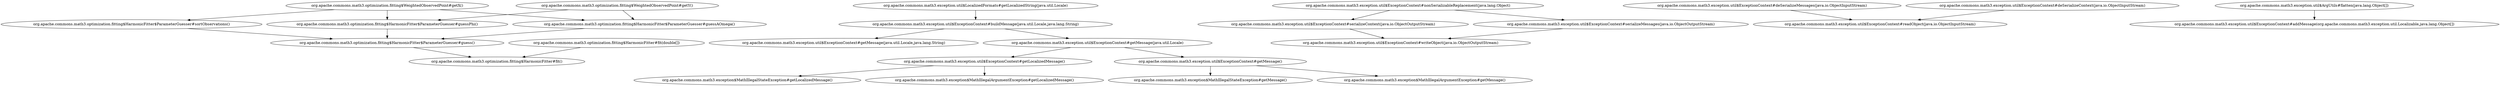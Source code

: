 digraph G {
  "org.apache.commons.math3.optimization.fitting$HarmonicFitter$ParameterGuesser#guessAOmega()" -> "org.apache.commons.math3.optimization.fitting$HarmonicFitter$ParameterGuesser#guess()";
  "org.apache.commons.math3.optimization.fitting$HarmonicFitter$ParameterGuesser#guess()" -> "org.apache.commons.math3.optimization.fitting$HarmonicFitter#fit()";
  "org.apache.commons.math3.optimization.fitting$HarmonicFitter$ParameterGuesser#sortObservations()" -> "org.apache.commons.math3.optimization.fitting$HarmonicFitter$ParameterGuesser#guess()";
  "org.apache.commons.math3.exception.util$ExceptionContext#getLocalizedMessage()" -> "org.apache.commons.math3.exception$MathIllegalStateException#getLocalizedMessage()";
  "org.apache.commons.math3.exception.util$ExceptionContext#getLocalizedMessage()" -> "org.apache.commons.math3.exception$MathIllegalArgumentException#getLocalizedMessage()";
  "org.apache.commons.math3.exception.util$ExceptionContext#nonSerializableReplacement(java.lang.Object)" -> "org.apache.commons.math3.exception.util$ExceptionContext#serializeContext(java.io.ObjectOutputStream)";
  "org.apache.commons.math3.exception.util$ExceptionContext#nonSerializableReplacement(java.lang.Object)" -> "org.apache.commons.math3.exception.util$ExceptionContext#serializeMessages(java.io.ObjectOutputStream)";
  "org.apache.commons.math3.exception.util$ExceptionContext#serializeContext(java.io.ObjectOutputStream)" -> "org.apache.commons.math3.exception.util$ExceptionContext#writeObject(java.io.ObjectOutputStream)";
  "org.apache.commons.math3.exception.util$ExceptionContext#buildMessage(java.util.Locale,java.lang.String)" -> "org.apache.commons.math3.exception.util$ExceptionContext#getMessage(java.util.Locale,java.lang.String)";
  "org.apache.commons.math3.exception.util$ExceptionContext#buildMessage(java.util.Locale,java.lang.String)" -> "org.apache.commons.math3.exception.util$ExceptionContext#getMessage(java.util.Locale)";
  "org.apache.commons.math3.exception.util$ExceptionContext#getMessage()" -> "org.apache.commons.math3.exception$MathIllegalStateException#getMessage()";
  "org.apache.commons.math3.exception.util$ExceptionContext#getMessage()" -> "org.apache.commons.math3.exception$MathIllegalArgumentException#getMessage()";
  "org.apache.commons.math3.optimization.fitting$HarmonicFitter$ParameterGuesser#guessPhi()" -> "org.apache.commons.math3.optimization.fitting$HarmonicFitter$ParameterGuesser#guess()";
  "org.apache.commons.math3.optimization.fitting$HarmonicFitter#fit(double[])" -> "org.apache.commons.math3.optimization.fitting$HarmonicFitter#fit()";
  "org.apache.commons.math3.optimization.fitting$WeightedObservedPoint#getX()" -> "org.apache.commons.math3.optimization.fitting$HarmonicFitter$ParameterGuesser#guessAOmega()";
  "org.apache.commons.math3.optimization.fitting$WeightedObservedPoint#getX()" -> "org.apache.commons.math3.optimization.fitting$HarmonicFitter$ParameterGuesser#guessPhi()";
  "org.apache.commons.math3.optimization.fitting$WeightedObservedPoint#getX()" -> "org.apache.commons.math3.optimization.fitting$HarmonicFitter$ParameterGuesser#sortObservations()";
  "org.apache.commons.math3.exception.util$ExceptionContext#serializeMessages(java.io.ObjectOutputStream)" -> "org.apache.commons.math3.exception.util$ExceptionContext#writeObject(java.io.ObjectOutputStream)";
  "org.apache.commons.math3.exception.util$ExceptionContext#deSerializeMessages(java.io.ObjectInputStream)" -> "org.apache.commons.math3.exception.util$ExceptionContext#readObject(java.io.ObjectInputStream)";
  "org.apache.commons.math3.exception.util$ExceptionContext#getMessage(java.util.Locale)" -> "org.apache.commons.math3.exception.util$ExceptionContext#getLocalizedMessage()";
  "org.apache.commons.math3.exception.util$ExceptionContext#getMessage(java.util.Locale)" -> "org.apache.commons.math3.exception.util$ExceptionContext#getMessage()";
  "org.apache.commons.math3.exception.util$ExceptionContext#deSerializeContext(java.io.ObjectInputStream)" -> "org.apache.commons.math3.exception.util$ExceptionContext#readObject(java.io.ObjectInputStream)";
  "org.apache.commons.math3.exception.util$LocalizedFormats#getLocalizedString(java.util.Locale)" -> "org.apache.commons.math3.exception.util$ExceptionContext#buildMessage(java.util.Locale,java.lang.String)";
  "org.apache.commons.math3.optimization.fitting$WeightedObservedPoint#getY()" -> "org.apache.commons.math3.optimization.fitting$HarmonicFitter$ParameterGuesser#guessAOmega()";
  "org.apache.commons.math3.optimization.fitting$WeightedObservedPoint#getY()" -> "org.apache.commons.math3.optimization.fitting$HarmonicFitter$ParameterGuesser#guessPhi()";
  "org.apache.commons.math3.exception.util$ArgUtils#flatten(java.lang.Object[])" -> "org.apache.commons.math3.exception.util$ExceptionContext#addMessage(org.apache.commons.math3.exception.util.Localizable,java.lang.Object[])";
}
